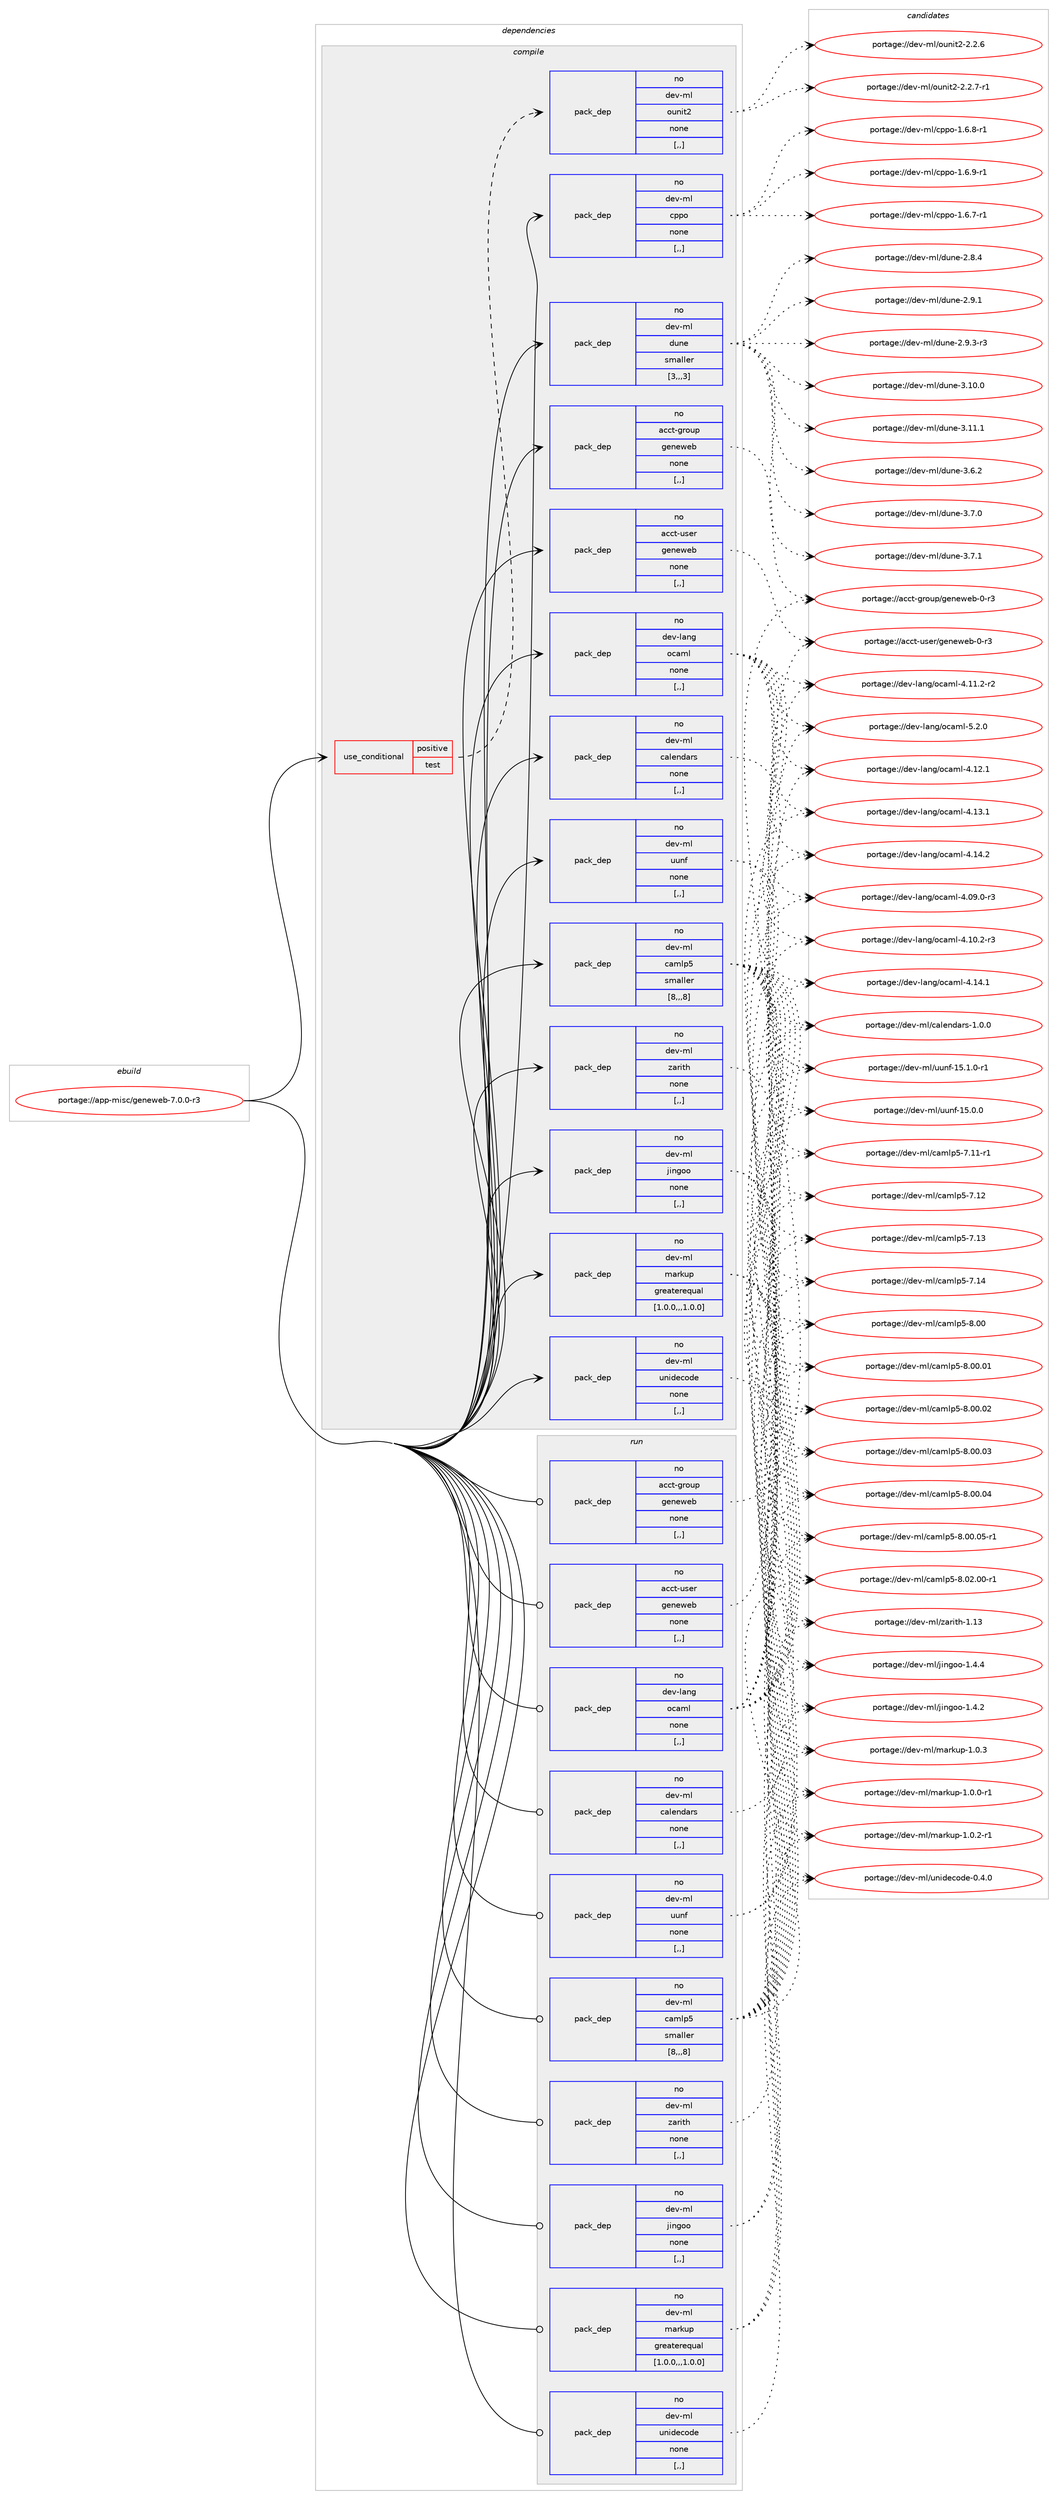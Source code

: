 digraph prolog {

# *************
# Graph options
# *************

newrank=true;
concentrate=true;
compound=true;
graph [rankdir=LR,fontname=Helvetica,fontsize=10,ranksep=1.5];#, ranksep=2.5, nodesep=0.2];
edge  [arrowhead=vee];
node  [fontname=Helvetica,fontsize=10];

# **********
# The ebuild
# **********

subgraph cluster_leftcol {
color=gray;
label=<<i>ebuild</i>>;
id [label="portage://app-misc/geneweb-7.0.0-r3", color=red, width=4, href="../app-misc/geneweb-7.0.0-r3.svg"];
}

# ****************
# The dependencies
# ****************

subgraph cluster_midcol {
color=gray;
label=<<i>dependencies</i>>;
subgraph cluster_compile {
fillcolor="#eeeeee";
style=filled;
label=<<i>compile</i>>;
subgraph cond11534 {
dependency39960 [label=<<TABLE BORDER="0" CELLBORDER="1" CELLSPACING="0" CELLPADDING="4"><TR><TD ROWSPAN="3" CELLPADDING="10">use_conditional</TD></TR><TR><TD>positive</TD></TR><TR><TD>test</TD></TR></TABLE>>, shape=none, color=red];
subgraph pack28061 {
dependency39961 [label=<<TABLE BORDER="0" CELLBORDER="1" CELLSPACING="0" CELLPADDING="4" WIDTH="220"><TR><TD ROWSPAN="6" CELLPADDING="30">pack_dep</TD></TR><TR><TD WIDTH="110">no</TD></TR><TR><TD>dev-ml</TD></TR><TR><TD>ounit2</TD></TR><TR><TD>none</TD></TR><TR><TD>[,,]</TD></TR></TABLE>>, shape=none, color=blue];
}
dependency39960:e -> dependency39961:w [weight=20,style="dashed",arrowhead="vee"];
}
id:e -> dependency39960:w [weight=20,style="solid",arrowhead="vee"];
subgraph pack28062 {
dependency39962 [label=<<TABLE BORDER="0" CELLBORDER="1" CELLSPACING="0" CELLPADDING="4" WIDTH="220"><TR><TD ROWSPAN="6" CELLPADDING="30">pack_dep</TD></TR><TR><TD WIDTH="110">no</TD></TR><TR><TD>acct-group</TD></TR><TR><TD>geneweb</TD></TR><TR><TD>none</TD></TR><TR><TD>[,,]</TD></TR></TABLE>>, shape=none, color=blue];
}
id:e -> dependency39962:w [weight=20,style="solid",arrowhead="vee"];
subgraph pack28063 {
dependency39963 [label=<<TABLE BORDER="0" CELLBORDER="1" CELLSPACING="0" CELLPADDING="4" WIDTH="220"><TR><TD ROWSPAN="6" CELLPADDING="30">pack_dep</TD></TR><TR><TD WIDTH="110">no</TD></TR><TR><TD>acct-user</TD></TR><TR><TD>geneweb</TD></TR><TR><TD>none</TD></TR><TR><TD>[,,]</TD></TR></TABLE>>, shape=none, color=blue];
}
id:e -> dependency39963:w [weight=20,style="solid",arrowhead="vee"];
subgraph pack28064 {
dependency39964 [label=<<TABLE BORDER="0" CELLBORDER="1" CELLSPACING="0" CELLPADDING="4" WIDTH="220"><TR><TD ROWSPAN="6" CELLPADDING="30">pack_dep</TD></TR><TR><TD WIDTH="110">no</TD></TR><TR><TD>dev-lang</TD></TR><TR><TD>ocaml</TD></TR><TR><TD>none</TD></TR><TR><TD>[,,]</TD></TR></TABLE>>, shape=none, color=blue];
}
id:e -> dependency39964:w [weight=20,style="solid",arrowhead="vee"];
subgraph pack28065 {
dependency39965 [label=<<TABLE BORDER="0" CELLBORDER="1" CELLSPACING="0" CELLPADDING="4" WIDTH="220"><TR><TD ROWSPAN="6" CELLPADDING="30">pack_dep</TD></TR><TR><TD WIDTH="110">no</TD></TR><TR><TD>dev-ml</TD></TR><TR><TD>calendars</TD></TR><TR><TD>none</TD></TR><TR><TD>[,,]</TD></TR></TABLE>>, shape=none, color=blue];
}
id:e -> dependency39965:w [weight=20,style="solid",arrowhead="vee"];
subgraph pack28066 {
dependency39966 [label=<<TABLE BORDER="0" CELLBORDER="1" CELLSPACING="0" CELLPADDING="4" WIDTH="220"><TR><TD ROWSPAN="6" CELLPADDING="30">pack_dep</TD></TR><TR><TD WIDTH="110">no</TD></TR><TR><TD>dev-ml</TD></TR><TR><TD>camlp5</TD></TR><TR><TD>smaller</TD></TR><TR><TD>[8,,,8]</TD></TR></TABLE>>, shape=none, color=blue];
}
id:e -> dependency39966:w [weight=20,style="solid",arrowhead="vee"];
subgraph pack28067 {
dependency39967 [label=<<TABLE BORDER="0" CELLBORDER="1" CELLSPACING="0" CELLPADDING="4" WIDTH="220"><TR><TD ROWSPAN="6" CELLPADDING="30">pack_dep</TD></TR><TR><TD WIDTH="110">no</TD></TR><TR><TD>dev-ml</TD></TR><TR><TD>cppo</TD></TR><TR><TD>none</TD></TR><TR><TD>[,,]</TD></TR></TABLE>>, shape=none, color=blue];
}
id:e -> dependency39967:w [weight=20,style="solid",arrowhead="vee"];
subgraph pack28068 {
dependency39968 [label=<<TABLE BORDER="0" CELLBORDER="1" CELLSPACING="0" CELLPADDING="4" WIDTH="220"><TR><TD ROWSPAN="6" CELLPADDING="30">pack_dep</TD></TR><TR><TD WIDTH="110">no</TD></TR><TR><TD>dev-ml</TD></TR><TR><TD>dune</TD></TR><TR><TD>smaller</TD></TR><TR><TD>[3,,,3]</TD></TR></TABLE>>, shape=none, color=blue];
}
id:e -> dependency39968:w [weight=20,style="solid",arrowhead="vee"];
subgraph pack28069 {
dependency39969 [label=<<TABLE BORDER="0" CELLBORDER="1" CELLSPACING="0" CELLPADDING="4" WIDTH="220"><TR><TD ROWSPAN="6" CELLPADDING="30">pack_dep</TD></TR><TR><TD WIDTH="110">no</TD></TR><TR><TD>dev-ml</TD></TR><TR><TD>jingoo</TD></TR><TR><TD>none</TD></TR><TR><TD>[,,]</TD></TR></TABLE>>, shape=none, color=blue];
}
id:e -> dependency39969:w [weight=20,style="solid",arrowhead="vee"];
subgraph pack28070 {
dependency39970 [label=<<TABLE BORDER="0" CELLBORDER="1" CELLSPACING="0" CELLPADDING="4" WIDTH="220"><TR><TD ROWSPAN="6" CELLPADDING="30">pack_dep</TD></TR><TR><TD WIDTH="110">no</TD></TR><TR><TD>dev-ml</TD></TR><TR><TD>markup</TD></TR><TR><TD>greaterequal</TD></TR><TR><TD>[1.0.0,,,1.0.0]</TD></TR></TABLE>>, shape=none, color=blue];
}
id:e -> dependency39970:w [weight=20,style="solid",arrowhead="vee"];
subgraph pack28071 {
dependency39971 [label=<<TABLE BORDER="0" CELLBORDER="1" CELLSPACING="0" CELLPADDING="4" WIDTH="220"><TR><TD ROWSPAN="6" CELLPADDING="30">pack_dep</TD></TR><TR><TD WIDTH="110">no</TD></TR><TR><TD>dev-ml</TD></TR><TR><TD>unidecode</TD></TR><TR><TD>none</TD></TR><TR><TD>[,,]</TD></TR></TABLE>>, shape=none, color=blue];
}
id:e -> dependency39971:w [weight=20,style="solid",arrowhead="vee"];
subgraph pack28072 {
dependency39972 [label=<<TABLE BORDER="0" CELLBORDER="1" CELLSPACING="0" CELLPADDING="4" WIDTH="220"><TR><TD ROWSPAN="6" CELLPADDING="30">pack_dep</TD></TR><TR><TD WIDTH="110">no</TD></TR><TR><TD>dev-ml</TD></TR><TR><TD>uunf</TD></TR><TR><TD>none</TD></TR><TR><TD>[,,]</TD></TR></TABLE>>, shape=none, color=blue];
}
id:e -> dependency39972:w [weight=20,style="solid",arrowhead="vee"];
subgraph pack28073 {
dependency39973 [label=<<TABLE BORDER="0" CELLBORDER="1" CELLSPACING="0" CELLPADDING="4" WIDTH="220"><TR><TD ROWSPAN="6" CELLPADDING="30">pack_dep</TD></TR><TR><TD WIDTH="110">no</TD></TR><TR><TD>dev-ml</TD></TR><TR><TD>zarith</TD></TR><TR><TD>none</TD></TR><TR><TD>[,,]</TD></TR></TABLE>>, shape=none, color=blue];
}
id:e -> dependency39973:w [weight=20,style="solid",arrowhead="vee"];
}
subgraph cluster_compileandrun {
fillcolor="#eeeeee";
style=filled;
label=<<i>compile and run</i>>;
}
subgraph cluster_run {
fillcolor="#eeeeee";
style=filled;
label=<<i>run</i>>;
subgraph pack28074 {
dependency39974 [label=<<TABLE BORDER="0" CELLBORDER="1" CELLSPACING="0" CELLPADDING="4" WIDTH="220"><TR><TD ROWSPAN="6" CELLPADDING="30">pack_dep</TD></TR><TR><TD WIDTH="110">no</TD></TR><TR><TD>acct-group</TD></TR><TR><TD>geneweb</TD></TR><TR><TD>none</TD></TR><TR><TD>[,,]</TD></TR></TABLE>>, shape=none, color=blue];
}
id:e -> dependency39974:w [weight=20,style="solid",arrowhead="odot"];
subgraph pack28075 {
dependency39975 [label=<<TABLE BORDER="0" CELLBORDER="1" CELLSPACING="0" CELLPADDING="4" WIDTH="220"><TR><TD ROWSPAN="6" CELLPADDING="30">pack_dep</TD></TR><TR><TD WIDTH="110">no</TD></TR><TR><TD>acct-user</TD></TR><TR><TD>geneweb</TD></TR><TR><TD>none</TD></TR><TR><TD>[,,]</TD></TR></TABLE>>, shape=none, color=blue];
}
id:e -> dependency39975:w [weight=20,style="solid",arrowhead="odot"];
subgraph pack28076 {
dependency39976 [label=<<TABLE BORDER="0" CELLBORDER="1" CELLSPACING="0" CELLPADDING="4" WIDTH="220"><TR><TD ROWSPAN="6" CELLPADDING="30">pack_dep</TD></TR><TR><TD WIDTH="110">no</TD></TR><TR><TD>dev-lang</TD></TR><TR><TD>ocaml</TD></TR><TR><TD>none</TD></TR><TR><TD>[,,]</TD></TR></TABLE>>, shape=none, color=blue];
}
id:e -> dependency39976:w [weight=20,style="solid",arrowhead="odot"];
subgraph pack28077 {
dependency39977 [label=<<TABLE BORDER="0" CELLBORDER="1" CELLSPACING="0" CELLPADDING="4" WIDTH="220"><TR><TD ROWSPAN="6" CELLPADDING="30">pack_dep</TD></TR><TR><TD WIDTH="110">no</TD></TR><TR><TD>dev-ml</TD></TR><TR><TD>calendars</TD></TR><TR><TD>none</TD></TR><TR><TD>[,,]</TD></TR></TABLE>>, shape=none, color=blue];
}
id:e -> dependency39977:w [weight=20,style="solid",arrowhead="odot"];
subgraph pack28078 {
dependency39978 [label=<<TABLE BORDER="0" CELLBORDER="1" CELLSPACING="0" CELLPADDING="4" WIDTH="220"><TR><TD ROWSPAN="6" CELLPADDING="30">pack_dep</TD></TR><TR><TD WIDTH="110">no</TD></TR><TR><TD>dev-ml</TD></TR><TR><TD>camlp5</TD></TR><TR><TD>smaller</TD></TR><TR><TD>[8,,,8]</TD></TR></TABLE>>, shape=none, color=blue];
}
id:e -> dependency39978:w [weight=20,style="solid",arrowhead="odot"];
subgraph pack28079 {
dependency39979 [label=<<TABLE BORDER="0" CELLBORDER="1" CELLSPACING="0" CELLPADDING="4" WIDTH="220"><TR><TD ROWSPAN="6" CELLPADDING="30">pack_dep</TD></TR><TR><TD WIDTH="110">no</TD></TR><TR><TD>dev-ml</TD></TR><TR><TD>jingoo</TD></TR><TR><TD>none</TD></TR><TR><TD>[,,]</TD></TR></TABLE>>, shape=none, color=blue];
}
id:e -> dependency39979:w [weight=20,style="solid",arrowhead="odot"];
subgraph pack28080 {
dependency39980 [label=<<TABLE BORDER="0" CELLBORDER="1" CELLSPACING="0" CELLPADDING="4" WIDTH="220"><TR><TD ROWSPAN="6" CELLPADDING="30">pack_dep</TD></TR><TR><TD WIDTH="110">no</TD></TR><TR><TD>dev-ml</TD></TR><TR><TD>markup</TD></TR><TR><TD>greaterequal</TD></TR><TR><TD>[1.0.0,,,1.0.0]</TD></TR></TABLE>>, shape=none, color=blue];
}
id:e -> dependency39980:w [weight=20,style="solid",arrowhead="odot"];
subgraph pack28081 {
dependency39981 [label=<<TABLE BORDER="0" CELLBORDER="1" CELLSPACING="0" CELLPADDING="4" WIDTH="220"><TR><TD ROWSPAN="6" CELLPADDING="30">pack_dep</TD></TR><TR><TD WIDTH="110">no</TD></TR><TR><TD>dev-ml</TD></TR><TR><TD>unidecode</TD></TR><TR><TD>none</TD></TR><TR><TD>[,,]</TD></TR></TABLE>>, shape=none, color=blue];
}
id:e -> dependency39981:w [weight=20,style="solid",arrowhead="odot"];
subgraph pack28082 {
dependency39982 [label=<<TABLE BORDER="0" CELLBORDER="1" CELLSPACING="0" CELLPADDING="4" WIDTH="220"><TR><TD ROWSPAN="6" CELLPADDING="30">pack_dep</TD></TR><TR><TD WIDTH="110">no</TD></TR><TR><TD>dev-ml</TD></TR><TR><TD>uunf</TD></TR><TR><TD>none</TD></TR><TR><TD>[,,]</TD></TR></TABLE>>, shape=none, color=blue];
}
id:e -> dependency39982:w [weight=20,style="solid",arrowhead="odot"];
subgraph pack28083 {
dependency39983 [label=<<TABLE BORDER="0" CELLBORDER="1" CELLSPACING="0" CELLPADDING="4" WIDTH="220"><TR><TD ROWSPAN="6" CELLPADDING="30">pack_dep</TD></TR><TR><TD WIDTH="110">no</TD></TR><TR><TD>dev-ml</TD></TR><TR><TD>zarith</TD></TR><TR><TD>none</TD></TR><TR><TD>[,,]</TD></TR></TABLE>>, shape=none, color=blue];
}
id:e -> dependency39983:w [weight=20,style="solid",arrowhead="odot"];
}
}

# **************
# The candidates
# **************

subgraph cluster_choices {
rank=same;
color=gray;
label=<<i>candidates</i>>;

subgraph choice28061 {
color=black;
nodesep=1;
choice100101118451091084711111711010511650455046504654 [label="portage://dev-ml/ounit2-2.2.6", color=red, width=4,href="../dev-ml/ounit2-2.2.6.svg"];
choice1001011184510910847111117110105116504550465046554511449 [label="portage://dev-ml/ounit2-2.2.7-r1", color=red, width=4,href="../dev-ml/ounit2-2.2.7-r1.svg"];
dependency39961:e -> choice100101118451091084711111711010511650455046504654:w [style=dotted,weight="100"];
dependency39961:e -> choice1001011184510910847111117110105116504550465046554511449:w [style=dotted,weight="100"];
}
subgraph choice28062 {
color=black;
nodesep=1;
choice97999911645103114111117112471031011101011191019845484511451 [label="portage://acct-group/geneweb-0-r3", color=red, width=4,href="../acct-group/geneweb-0-r3.svg"];
dependency39962:e -> choice97999911645103114111117112471031011101011191019845484511451:w [style=dotted,weight="100"];
}
subgraph choice28063 {
color=black;
nodesep=1;
choice97999911645117115101114471031011101011191019845484511451 [label="portage://acct-user/geneweb-0-r3", color=red, width=4,href="../acct-user/geneweb-0-r3.svg"];
dependency39963:e -> choice97999911645117115101114471031011101011191019845484511451:w [style=dotted,weight="100"];
}
subgraph choice28064 {
color=black;
nodesep=1;
choice1001011184510897110103471119997109108455246485746484511451 [label="portage://dev-lang/ocaml-4.09.0-r3", color=red, width=4,href="../dev-lang/ocaml-4.09.0-r3.svg"];
choice1001011184510897110103471119997109108455246494846504511451 [label="portage://dev-lang/ocaml-4.10.2-r3", color=red, width=4,href="../dev-lang/ocaml-4.10.2-r3.svg"];
choice1001011184510897110103471119997109108455246494946504511450 [label="portage://dev-lang/ocaml-4.11.2-r2", color=red, width=4,href="../dev-lang/ocaml-4.11.2-r2.svg"];
choice100101118451089711010347111999710910845524649504649 [label="portage://dev-lang/ocaml-4.12.1", color=red, width=4,href="../dev-lang/ocaml-4.12.1.svg"];
choice100101118451089711010347111999710910845524649514649 [label="portage://dev-lang/ocaml-4.13.1", color=red, width=4,href="../dev-lang/ocaml-4.13.1.svg"];
choice100101118451089711010347111999710910845524649524649 [label="portage://dev-lang/ocaml-4.14.1", color=red, width=4,href="../dev-lang/ocaml-4.14.1.svg"];
choice100101118451089711010347111999710910845524649524650 [label="portage://dev-lang/ocaml-4.14.2", color=red, width=4,href="../dev-lang/ocaml-4.14.2.svg"];
choice1001011184510897110103471119997109108455346504648 [label="portage://dev-lang/ocaml-5.2.0", color=red, width=4,href="../dev-lang/ocaml-5.2.0.svg"];
dependency39964:e -> choice1001011184510897110103471119997109108455246485746484511451:w [style=dotted,weight="100"];
dependency39964:e -> choice1001011184510897110103471119997109108455246494846504511451:w [style=dotted,weight="100"];
dependency39964:e -> choice1001011184510897110103471119997109108455246494946504511450:w [style=dotted,weight="100"];
dependency39964:e -> choice100101118451089711010347111999710910845524649504649:w [style=dotted,weight="100"];
dependency39964:e -> choice100101118451089711010347111999710910845524649514649:w [style=dotted,weight="100"];
dependency39964:e -> choice100101118451089711010347111999710910845524649524649:w [style=dotted,weight="100"];
dependency39964:e -> choice100101118451089711010347111999710910845524649524650:w [style=dotted,weight="100"];
dependency39964:e -> choice1001011184510897110103471119997109108455346504648:w [style=dotted,weight="100"];
}
subgraph choice28065 {
color=black;
nodesep=1;
choice1001011184510910847999710810111010097114115454946484648 [label="portage://dev-ml/calendars-1.0.0", color=red, width=4,href="../dev-ml/calendars-1.0.0.svg"];
dependency39965:e -> choice1001011184510910847999710810111010097114115454946484648:w [style=dotted,weight="100"];
}
subgraph choice28066 {
color=black;
nodesep=1;
choice100101118451091084799971091081125345554649494511449 [label="portage://dev-ml/camlp5-7.11-r1", color=red, width=4,href="../dev-ml/camlp5-7.11-r1.svg"];
choice10010111845109108479997109108112534555464950 [label="portage://dev-ml/camlp5-7.12", color=red, width=4,href="../dev-ml/camlp5-7.12.svg"];
choice10010111845109108479997109108112534555464951 [label="portage://dev-ml/camlp5-7.13", color=red, width=4,href="../dev-ml/camlp5-7.13.svg"];
choice10010111845109108479997109108112534555464952 [label="portage://dev-ml/camlp5-7.14", color=red, width=4,href="../dev-ml/camlp5-7.14.svg"];
choice10010111845109108479997109108112534556464848 [label="portage://dev-ml/camlp5-8.00", color=red, width=4,href="../dev-ml/camlp5-8.00.svg"];
choice10010111845109108479997109108112534556464848464849 [label="portage://dev-ml/camlp5-8.00.01", color=red, width=4,href="../dev-ml/camlp5-8.00.01.svg"];
choice10010111845109108479997109108112534556464848464850 [label="portage://dev-ml/camlp5-8.00.02", color=red, width=4,href="../dev-ml/camlp5-8.00.02.svg"];
choice10010111845109108479997109108112534556464848464851 [label="portage://dev-ml/camlp5-8.00.03", color=red, width=4,href="../dev-ml/camlp5-8.00.03.svg"];
choice10010111845109108479997109108112534556464848464852 [label="portage://dev-ml/camlp5-8.00.04", color=red, width=4,href="../dev-ml/camlp5-8.00.04.svg"];
choice100101118451091084799971091081125345564648484648534511449 [label="portage://dev-ml/camlp5-8.00.05-r1", color=red, width=4,href="../dev-ml/camlp5-8.00.05-r1.svg"];
choice100101118451091084799971091081125345564648504648484511449 [label="portage://dev-ml/camlp5-8.02.00-r1", color=red, width=4,href="../dev-ml/camlp5-8.02.00-r1.svg"];
dependency39966:e -> choice100101118451091084799971091081125345554649494511449:w [style=dotted,weight="100"];
dependency39966:e -> choice10010111845109108479997109108112534555464950:w [style=dotted,weight="100"];
dependency39966:e -> choice10010111845109108479997109108112534555464951:w [style=dotted,weight="100"];
dependency39966:e -> choice10010111845109108479997109108112534555464952:w [style=dotted,weight="100"];
dependency39966:e -> choice10010111845109108479997109108112534556464848:w [style=dotted,weight="100"];
dependency39966:e -> choice10010111845109108479997109108112534556464848464849:w [style=dotted,weight="100"];
dependency39966:e -> choice10010111845109108479997109108112534556464848464850:w [style=dotted,weight="100"];
dependency39966:e -> choice10010111845109108479997109108112534556464848464851:w [style=dotted,weight="100"];
dependency39966:e -> choice10010111845109108479997109108112534556464848464852:w [style=dotted,weight="100"];
dependency39966:e -> choice100101118451091084799971091081125345564648484648534511449:w [style=dotted,weight="100"];
dependency39966:e -> choice100101118451091084799971091081125345564648504648484511449:w [style=dotted,weight="100"];
}
subgraph choice28067 {
color=black;
nodesep=1;
choice1001011184510910847991121121114549465446554511449 [label="portage://dev-ml/cppo-1.6.7-r1", color=red, width=4,href="../dev-ml/cppo-1.6.7-r1.svg"];
choice1001011184510910847991121121114549465446564511449 [label="portage://dev-ml/cppo-1.6.8-r1", color=red, width=4,href="../dev-ml/cppo-1.6.8-r1.svg"];
choice1001011184510910847991121121114549465446574511449 [label="portage://dev-ml/cppo-1.6.9-r1", color=red, width=4,href="../dev-ml/cppo-1.6.9-r1.svg"];
dependency39967:e -> choice1001011184510910847991121121114549465446554511449:w [style=dotted,weight="100"];
dependency39967:e -> choice1001011184510910847991121121114549465446564511449:w [style=dotted,weight="100"];
dependency39967:e -> choice1001011184510910847991121121114549465446574511449:w [style=dotted,weight="100"];
}
subgraph choice28068 {
color=black;
nodesep=1;
choice1001011184510910847100117110101455046564652 [label="portage://dev-ml/dune-2.8.4", color=red, width=4,href="../dev-ml/dune-2.8.4.svg"];
choice1001011184510910847100117110101455046574649 [label="portage://dev-ml/dune-2.9.1", color=red, width=4,href="../dev-ml/dune-2.9.1.svg"];
choice10010111845109108471001171101014550465746514511451 [label="portage://dev-ml/dune-2.9.3-r3", color=red, width=4,href="../dev-ml/dune-2.9.3-r3.svg"];
choice100101118451091084710011711010145514649484648 [label="portage://dev-ml/dune-3.10.0", color=red, width=4,href="../dev-ml/dune-3.10.0.svg"];
choice100101118451091084710011711010145514649494649 [label="portage://dev-ml/dune-3.11.1", color=red, width=4,href="../dev-ml/dune-3.11.1.svg"];
choice1001011184510910847100117110101455146544650 [label="portage://dev-ml/dune-3.6.2", color=red, width=4,href="../dev-ml/dune-3.6.2.svg"];
choice1001011184510910847100117110101455146554648 [label="portage://dev-ml/dune-3.7.0", color=red, width=4,href="../dev-ml/dune-3.7.0.svg"];
choice1001011184510910847100117110101455146554649 [label="portage://dev-ml/dune-3.7.1", color=red, width=4,href="../dev-ml/dune-3.7.1.svg"];
dependency39968:e -> choice1001011184510910847100117110101455046564652:w [style=dotted,weight="100"];
dependency39968:e -> choice1001011184510910847100117110101455046574649:w [style=dotted,weight="100"];
dependency39968:e -> choice10010111845109108471001171101014550465746514511451:w [style=dotted,weight="100"];
dependency39968:e -> choice100101118451091084710011711010145514649484648:w [style=dotted,weight="100"];
dependency39968:e -> choice100101118451091084710011711010145514649494649:w [style=dotted,weight="100"];
dependency39968:e -> choice1001011184510910847100117110101455146544650:w [style=dotted,weight="100"];
dependency39968:e -> choice1001011184510910847100117110101455146554648:w [style=dotted,weight="100"];
dependency39968:e -> choice1001011184510910847100117110101455146554649:w [style=dotted,weight="100"];
}
subgraph choice28069 {
color=black;
nodesep=1;
choice1001011184510910847106105110103111111454946524650 [label="portage://dev-ml/jingoo-1.4.2", color=red, width=4,href="../dev-ml/jingoo-1.4.2.svg"];
choice1001011184510910847106105110103111111454946524652 [label="portage://dev-ml/jingoo-1.4.4", color=red, width=4,href="../dev-ml/jingoo-1.4.4.svg"];
dependency39969:e -> choice1001011184510910847106105110103111111454946524650:w [style=dotted,weight="100"];
dependency39969:e -> choice1001011184510910847106105110103111111454946524652:w [style=dotted,weight="100"];
}
subgraph choice28070 {
color=black;
nodesep=1;
choice1001011184510910847109971141071171124549464846484511449 [label="portage://dev-ml/markup-1.0.0-r1", color=red, width=4,href="../dev-ml/markup-1.0.0-r1.svg"];
choice1001011184510910847109971141071171124549464846504511449 [label="portage://dev-ml/markup-1.0.2-r1", color=red, width=4,href="../dev-ml/markup-1.0.2-r1.svg"];
choice100101118451091084710997114107117112454946484651 [label="portage://dev-ml/markup-1.0.3", color=red, width=4,href="../dev-ml/markup-1.0.3.svg"];
dependency39970:e -> choice1001011184510910847109971141071171124549464846484511449:w [style=dotted,weight="100"];
dependency39970:e -> choice1001011184510910847109971141071171124549464846504511449:w [style=dotted,weight="100"];
dependency39970:e -> choice100101118451091084710997114107117112454946484651:w [style=dotted,weight="100"];
}
subgraph choice28071 {
color=black;
nodesep=1;
choice100101118451091084711711010510010199111100101454846524648 [label="portage://dev-ml/unidecode-0.4.0", color=red, width=4,href="../dev-ml/unidecode-0.4.0.svg"];
dependency39971:e -> choice100101118451091084711711010510010199111100101454846524648:w [style=dotted,weight="100"];
}
subgraph choice28072 {
color=black;
nodesep=1;
choice100101118451091084711711711010245495346484648 [label="portage://dev-ml/uunf-15.0.0", color=red, width=4,href="../dev-ml/uunf-15.0.0.svg"];
choice1001011184510910847117117110102454953464946484511449 [label="portage://dev-ml/uunf-15.1.0-r1", color=red, width=4,href="../dev-ml/uunf-15.1.0-r1.svg"];
dependency39972:e -> choice100101118451091084711711711010245495346484648:w [style=dotted,weight="100"];
dependency39972:e -> choice1001011184510910847117117110102454953464946484511449:w [style=dotted,weight="100"];
}
subgraph choice28073 {
color=black;
nodesep=1;
choice1001011184510910847122971141051161044549464951 [label="portage://dev-ml/zarith-1.13", color=red, width=4,href="../dev-ml/zarith-1.13.svg"];
dependency39973:e -> choice1001011184510910847122971141051161044549464951:w [style=dotted,weight="100"];
}
subgraph choice28074 {
color=black;
nodesep=1;
choice97999911645103114111117112471031011101011191019845484511451 [label="portage://acct-group/geneweb-0-r3", color=red, width=4,href="../acct-group/geneweb-0-r3.svg"];
dependency39974:e -> choice97999911645103114111117112471031011101011191019845484511451:w [style=dotted,weight="100"];
}
subgraph choice28075 {
color=black;
nodesep=1;
choice97999911645117115101114471031011101011191019845484511451 [label="portage://acct-user/geneweb-0-r3", color=red, width=4,href="../acct-user/geneweb-0-r3.svg"];
dependency39975:e -> choice97999911645117115101114471031011101011191019845484511451:w [style=dotted,weight="100"];
}
subgraph choice28076 {
color=black;
nodesep=1;
choice1001011184510897110103471119997109108455246485746484511451 [label="portage://dev-lang/ocaml-4.09.0-r3", color=red, width=4,href="../dev-lang/ocaml-4.09.0-r3.svg"];
choice1001011184510897110103471119997109108455246494846504511451 [label="portage://dev-lang/ocaml-4.10.2-r3", color=red, width=4,href="../dev-lang/ocaml-4.10.2-r3.svg"];
choice1001011184510897110103471119997109108455246494946504511450 [label="portage://dev-lang/ocaml-4.11.2-r2", color=red, width=4,href="../dev-lang/ocaml-4.11.2-r2.svg"];
choice100101118451089711010347111999710910845524649504649 [label="portage://dev-lang/ocaml-4.12.1", color=red, width=4,href="../dev-lang/ocaml-4.12.1.svg"];
choice100101118451089711010347111999710910845524649514649 [label="portage://dev-lang/ocaml-4.13.1", color=red, width=4,href="../dev-lang/ocaml-4.13.1.svg"];
choice100101118451089711010347111999710910845524649524649 [label="portage://dev-lang/ocaml-4.14.1", color=red, width=4,href="../dev-lang/ocaml-4.14.1.svg"];
choice100101118451089711010347111999710910845524649524650 [label="portage://dev-lang/ocaml-4.14.2", color=red, width=4,href="../dev-lang/ocaml-4.14.2.svg"];
choice1001011184510897110103471119997109108455346504648 [label="portage://dev-lang/ocaml-5.2.0", color=red, width=4,href="../dev-lang/ocaml-5.2.0.svg"];
dependency39976:e -> choice1001011184510897110103471119997109108455246485746484511451:w [style=dotted,weight="100"];
dependency39976:e -> choice1001011184510897110103471119997109108455246494846504511451:w [style=dotted,weight="100"];
dependency39976:e -> choice1001011184510897110103471119997109108455246494946504511450:w [style=dotted,weight="100"];
dependency39976:e -> choice100101118451089711010347111999710910845524649504649:w [style=dotted,weight="100"];
dependency39976:e -> choice100101118451089711010347111999710910845524649514649:w [style=dotted,weight="100"];
dependency39976:e -> choice100101118451089711010347111999710910845524649524649:w [style=dotted,weight="100"];
dependency39976:e -> choice100101118451089711010347111999710910845524649524650:w [style=dotted,weight="100"];
dependency39976:e -> choice1001011184510897110103471119997109108455346504648:w [style=dotted,weight="100"];
}
subgraph choice28077 {
color=black;
nodesep=1;
choice1001011184510910847999710810111010097114115454946484648 [label="portage://dev-ml/calendars-1.0.0", color=red, width=4,href="../dev-ml/calendars-1.0.0.svg"];
dependency39977:e -> choice1001011184510910847999710810111010097114115454946484648:w [style=dotted,weight="100"];
}
subgraph choice28078 {
color=black;
nodesep=1;
choice100101118451091084799971091081125345554649494511449 [label="portage://dev-ml/camlp5-7.11-r1", color=red, width=4,href="../dev-ml/camlp5-7.11-r1.svg"];
choice10010111845109108479997109108112534555464950 [label="portage://dev-ml/camlp5-7.12", color=red, width=4,href="../dev-ml/camlp5-7.12.svg"];
choice10010111845109108479997109108112534555464951 [label="portage://dev-ml/camlp5-7.13", color=red, width=4,href="../dev-ml/camlp5-7.13.svg"];
choice10010111845109108479997109108112534555464952 [label="portage://dev-ml/camlp5-7.14", color=red, width=4,href="../dev-ml/camlp5-7.14.svg"];
choice10010111845109108479997109108112534556464848 [label="portage://dev-ml/camlp5-8.00", color=red, width=4,href="../dev-ml/camlp5-8.00.svg"];
choice10010111845109108479997109108112534556464848464849 [label="portage://dev-ml/camlp5-8.00.01", color=red, width=4,href="../dev-ml/camlp5-8.00.01.svg"];
choice10010111845109108479997109108112534556464848464850 [label="portage://dev-ml/camlp5-8.00.02", color=red, width=4,href="../dev-ml/camlp5-8.00.02.svg"];
choice10010111845109108479997109108112534556464848464851 [label="portage://dev-ml/camlp5-8.00.03", color=red, width=4,href="../dev-ml/camlp5-8.00.03.svg"];
choice10010111845109108479997109108112534556464848464852 [label="portage://dev-ml/camlp5-8.00.04", color=red, width=4,href="../dev-ml/camlp5-8.00.04.svg"];
choice100101118451091084799971091081125345564648484648534511449 [label="portage://dev-ml/camlp5-8.00.05-r1", color=red, width=4,href="../dev-ml/camlp5-8.00.05-r1.svg"];
choice100101118451091084799971091081125345564648504648484511449 [label="portage://dev-ml/camlp5-8.02.00-r1", color=red, width=4,href="../dev-ml/camlp5-8.02.00-r1.svg"];
dependency39978:e -> choice100101118451091084799971091081125345554649494511449:w [style=dotted,weight="100"];
dependency39978:e -> choice10010111845109108479997109108112534555464950:w [style=dotted,weight="100"];
dependency39978:e -> choice10010111845109108479997109108112534555464951:w [style=dotted,weight="100"];
dependency39978:e -> choice10010111845109108479997109108112534555464952:w [style=dotted,weight="100"];
dependency39978:e -> choice10010111845109108479997109108112534556464848:w [style=dotted,weight="100"];
dependency39978:e -> choice10010111845109108479997109108112534556464848464849:w [style=dotted,weight="100"];
dependency39978:e -> choice10010111845109108479997109108112534556464848464850:w [style=dotted,weight="100"];
dependency39978:e -> choice10010111845109108479997109108112534556464848464851:w [style=dotted,weight="100"];
dependency39978:e -> choice10010111845109108479997109108112534556464848464852:w [style=dotted,weight="100"];
dependency39978:e -> choice100101118451091084799971091081125345564648484648534511449:w [style=dotted,weight="100"];
dependency39978:e -> choice100101118451091084799971091081125345564648504648484511449:w [style=dotted,weight="100"];
}
subgraph choice28079 {
color=black;
nodesep=1;
choice1001011184510910847106105110103111111454946524650 [label="portage://dev-ml/jingoo-1.4.2", color=red, width=4,href="../dev-ml/jingoo-1.4.2.svg"];
choice1001011184510910847106105110103111111454946524652 [label="portage://dev-ml/jingoo-1.4.4", color=red, width=4,href="../dev-ml/jingoo-1.4.4.svg"];
dependency39979:e -> choice1001011184510910847106105110103111111454946524650:w [style=dotted,weight="100"];
dependency39979:e -> choice1001011184510910847106105110103111111454946524652:w [style=dotted,weight="100"];
}
subgraph choice28080 {
color=black;
nodesep=1;
choice1001011184510910847109971141071171124549464846484511449 [label="portage://dev-ml/markup-1.0.0-r1", color=red, width=4,href="../dev-ml/markup-1.0.0-r1.svg"];
choice1001011184510910847109971141071171124549464846504511449 [label="portage://dev-ml/markup-1.0.2-r1", color=red, width=4,href="../dev-ml/markup-1.0.2-r1.svg"];
choice100101118451091084710997114107117112454946484651 [label="portage://dev-ml/markup-1.0.3", color=red, width=4,href="../dev-ml/markup-1.0.3.svg"];
dependency39980:e -> choice1001011184510910847109971141071171124549464846484511449:w [style=dotted,weight="100"];
dependency39980:e -> choice1001011184510910847109971141071171124549464846504511449:w [style=dotted,weight="100"];
dependency39980:e -> choice100101118451091084710997114107117112454946484651:w [style=dotted,weight="100"];
}
subgraph choice28081 {
color=black;
nodesep=1;
choice100101118451091084711711010510010199111100101454846524648 [label="portage://dev-ml/unidecode-0.4.0", color=red, width=4,href="../dev-ml/unidecode-0.4.0.svg"];
dependency39981:e -> choice100101118451091084711711010510010199111100101454846524648:w [style=dotted,weight="100"];
}
subgraph choice28082 {
color=black;
nodesep=1;
choice100101118451091084711711711010245495346484648 [label="portage://dev-ml/uunf-15.0.0", color=red, width=4,href="../dev-ml/uunf-15.0.0.svg"];
choice1001011184510910847117117110102454953464946484511449 [label="portage://dev-ml/uunf-15.1.0-r1", color=red, width=4,href="../dev-ml/uunf-15.1.0-r1.svg"];
dependency39982:e -> choice100101118451091084711711711010245495346484648:w [style=dotted,weight="100"];
dependency39982:e -> choice1001011184510910847117117110102454953464946484511449:w [style=dotted,weight="100"];
}
subgraph choice28083 {
color=black;
nodesep=1;
choice1001011184510910847122971141051161044549464951 [label="portage://dev-ml/zarith-1.13", color=red, width=4,href="../dev-ml/zarith-1.13.svg"];
dependency39983:e -> choice1001011184510910847122971141051161044549464951:w [style=dotted,weight="100"];
}
}

}
